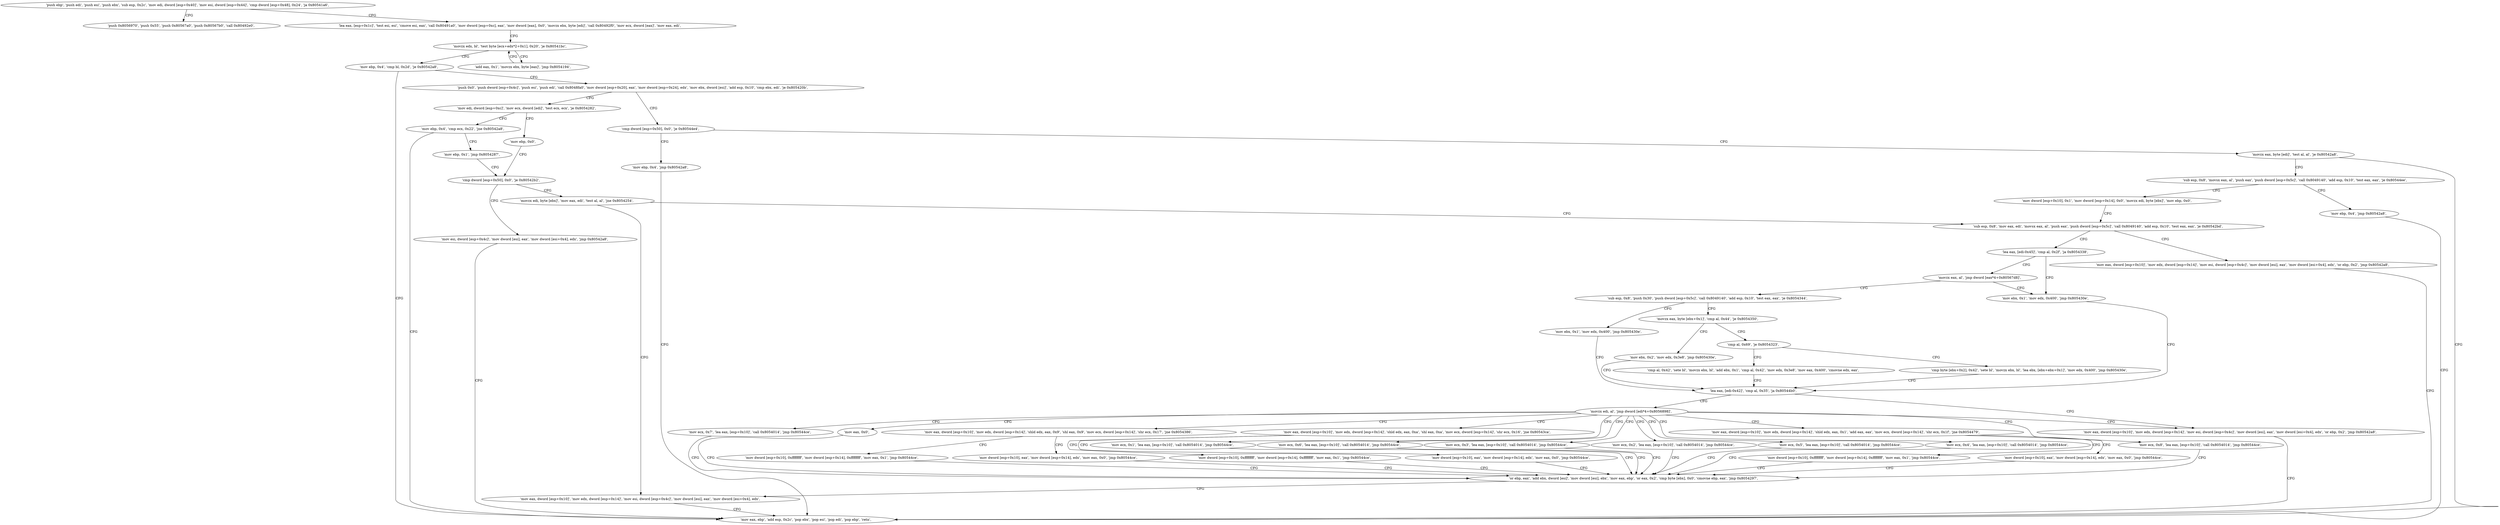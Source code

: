 digraph "func" {
"134562138" [label = "'push ebp', 'push edi', 'push esi', 'push ebx', 'sub esp, 0x2c', 'mov edi, dword [esp+0x40]', 'mov esi, dword [esp+0x44]', 'cmp dword [esp+0x48], 0x24', 'ja 0x80541a6', " ]
"134562214" [label = "'push 0x8056970', 'push 0x55', 'push 0x80567a0', 'push 0x80567b0', 'call 0x80492e0', " ]
"134562160" [label = "'lea eax, [esp+0x1c]', 'test esi, esi', 'cmove esi, eax', 'call 0x80491a0', 'mov dword [esp+0xc], eax', 'mov dword [eax], 0x0', 'movzx ebx, byte [edi]', 'call 0x80492f0', 'mov ecx, dword [eax]', 'mov eax, edi', " ]
"134562196" [label = "'movzx edx, bl', 'test byte [ecx+edx*2+0x1], 0x20', 'je 0x80541bc', " ]
"134562236" [label = "'mov ebp, 0x4', 'cmp bl, 0x2d', 'je 0x80542a8', " ]
"134562472" [label = "'mov eax, ebp', 'add esp, 0x2c', 'pop ebx', 'pop esi', 'pop edi', 'pop ebp', 'retn', " ]
"134562250" [label = "'push 0x0', 'push dword [esp+0x4c]', 'push esi', 'push edi', 'call 0x8048fa0', 'mov dword [esp+0x20], eax', 'mov dword [esp+0x24], edx', 'mov ebx, dword [esi]', 'add esp, 0x10', 'cmp ebx, edi', 'je 0x805420b', " ]
"134562206" [label = "'add eax, 0x1', 'movzx ebx, byte [eax]', 'jmp 0x8054194', " ]
"134562315" [label = "'cmp dword [esp+0x50], 0x0', 'je 0x80544e4', " ]
"134562280" [label = "'mov edi, dword [esp+0xc]', 'mov ecx, dword [edi]', 'test ecx, ecx', 'je 0x8054282', " ]
"134563044" [label = "'mov ebp, 0x4', 'jmp 0x80542a8', " ]
"134562326" [label = "'movzx eax, byte [edi]', 'test al, al', 'je 0x80542a8', " ]
"134562434" [label = "'mov ebp, 0x0', " ]
"134562294" [label = "'mov ebp, 0x4', 'cmp ecx, 0x22', 'jne 0x80542a8', " ]
"134562337" [label = "'sub esp, 0x8', 'movsx eax, al', 'push eax', 'push dword [esp+0x5c]', 'call 0x8049140', 'add esp, 0x10', 'test eax, eax', 'je 0x80544ee', " ]
"134562439" [label = "'cmp dword [esp+0x50], 0x0', 'je 0x80542b2', " ]
"134562308" [label = "'mov ebp, 0x1', 'jmp 0x8054287', " ]
"134563054" [label = "'mov ebp, 0x4', 'jmp 0x80542a8', " ]
"134562364" [label = "'mov dword [esp+0x10], 0x1', 'mov dword [esp+0x14], 0x0', 'movzx edi, byte [ebx]', 'mov ebp, 0x0', " ]
"134562482" [label = "'mov esi, dword [esp+0x4c]', 'mov dword [esi], eax', 'mov dword [esi+0x4], edx', 'jmp 0x80542a8', " ]
"134562446" [label = "'movzx edi, byte [ebx]', 'mov eax, edi', 'test al, al', 'jne 0x8054254', " ]
"134562388" [label = "'sub esp, 0x8', 'mov eax, edi', 'movsx eax, al', 'push eax', 'push dword [esp+0x5c]', 'call 0x8049140', 'add esp, 0x10', 'test eax, eax', 'je 0x80542bd', " ]
"134562455" [label = "'mov eax, dword [esp+0x10]', 'mov edx, dword [esp+0x14]', 'mov esi, dword [esp+0x4c]', 'mov dword [esi], eax', 'mov dword [esi+0x4], edx', " ]
"134562493" [label = "'mov eax, dword [esp+0x10]', 'mov edx, dword [esp+0x14]', 'mov esi, dword [esp+0x4c]', 'mov dword [esi], eax', 'mov dword [esi+0x4], edx', 'or ebp, 0x2', 'jmp 0x80542a8', " ]
"134562413" [label = "'lea eax, [edi-0x45]', 'cmp al, 0x2f', 'ja 0x8054338', " ]
"134562616" [label = "'mov ebx, 0x1', 'mov edx, 0x400', 'jmp 0x805430e', " ]
"134562424" [label = "'movzx eax, al', 'jmp dword [eax*4+0x80567d8]', " ]
"134562574" [label = "'lea eax, [edi-0x42]', 'cmp al, 0x35', 'ja 0x80544b0', " ]
"134562515" [label = "'sub esp, 0x8', 'push 0x30', 'push dword [esp+0x5c]', 'call 0x8049140', 'add esp, 0x10', 'test eax, eax', 'je 0x8054344', " ]
"134562992" [label = "'mov eax, dword [esp+0x10]', 'mov edx, dword [esp+0x14]', 'mov esi, dword [esp+0x4c]', 'mov dword [esi], eax', 'mov dword [esi+0x4], edx', 'or ebp, 0x2', 'jmp 0x80542a8', " ]
"134562585" [label = "'movzx edi, al', 'jmp dword [edi*4+0x8056898]', " ]
"134562628" [label = "'mov ebx, 0x1', 'mov edx, 0x400', 'jmp 0x805430e', " ]
"134562536" [label = "'movzx eax, byte [ebx+0x1]', 'cmp al, 0x44', 'je 0x8054350', " ]
"134562652" [label = "'mov eax, dword [esp+0x10]', 'mov edx, dword [esp+0x14]', 'shld edx, eax, 0x9', 'shl eax, 0x9', 'mov ecx, dword [esp+0x14]', 'shr ecx, 0x17', 'jne 0x8054386', " ]
"134562720" [label = "'mov eax, dword [esp+0x10]', 'mov edx, dword [esp+0x14]', 'shld edx, eax, 0xa', 'shl eax, 0xa', 'mov ecx, dword [esp+0x14]', 'shr ecx, 0x16', 'jne 0x80543ca', " ]
"134562788" [label = "'mov ecx, 0x6', 'lea eax, [esp+0x10]', 'call 0x8054014', 'jmp 0x80544ce', " ]
"134562807" [label = "'mov ecx, 0x3', 'lea eax, [esp+0x10]', 'call 0x8054014', 'jmp 0x80544ce', " ]
"134562826" [label = "'mov ecx, 0x1', 'lea eax, [esp+0x10]', 'call 0x8054014', 'jmp 0x80544ce', " ]
"134562845" [label = "'mov ecx, 0x2', 'lea eax, [esp+0x10]', 'call 0x8054014', 'jmp 0x80544ce', " ]
"134562864" [label = "'mov ecx, 0x5', 'lea eax, [esp+0x10]', 'call 0x8054014', 'jmp 0x80544ce', " ]
"134562883" [label = "'mov ecx, 0x4', 'lea eax, [esp+0x10]', 'call 0x8054014', 'jmp 0x80544ce', " ]
"134562899" [label = "'mov eax, dword [esp+0x10]', 'mov edx, dword [esp+0x14]', 'shld edx, eax, 0x1', 'add eax, eax', 'mov ecx, dword [esp+0x14]', 'shr ecx, 0x1f', 'jne 0x8054479', " ]
"134562960" [label = "'mov ecx, 0x8', 'lea eax, [esp+0x10]', 'call 0x8054014', 'jmp 0x80544ce', " ]
"134562976" [label = "'mov ecx, 0x7', 'lea eax, [esp+0x10]', 'call 0x8054014', 'jmp 0x80544ce', " ]
"134563017" [label = "'mov eax, 0x0', " ]
"134562640" [label = "'mov ebx, 0x2', 'mov edx, 0x3e8', 'jmp 0x805430e', " ]
"134562544" [label = "'cmp al, 0x69', 'je 0x8054323', " ]
"134562694" [label = "'mov dword [esp+0x10], 0xffffffff', 'mov dword [esp+0x14], 0xffffffff', 'mov eax, 0x1', 'jmp 0x80544ce', " ]
"134562676" [label = "'mov dword [esp+0x10], eax', 'mov dword [esp+0x14], edx', 'mov eax, 0x0', 'jmp 0x80544ce', " ]
"134562762" [label = "'mov dword [esp+0x10], 0xffffffff', 'mov dword [esp+0x14], 0xffffffff', 'mov eax, 0x1', 'jmp 0x80544ce', " ]
"134562744" [label = "'mov dword [esp+0x10], eax', 'mov dword [esp+0x14], edx', 'mov eax, 0x0', 'jmp 0x80544ce', " ]
"134563022" [label = "'or ebp, eax', 'add ebx, dword [esi]', 'mov dword [esi], ebx', 'mov eax, ebp', 'or eax, 0x2', 'cmp byte [ebx], 0x0', 'cmovne ebp, eax', 'jmp 0x8054297', " ]
"134562937" [label = "'mov dword [esp+0x10], 0xffffffff', 'mov dword [esp+0x14], 0xffffffff', 'mov eax, 0x1', 'jmp 0x80544ce', " ]
"134562922" [label = "'mov dword [esp+0x10], eax', 'mov dword [esp+0x14], edx', 'mov eax, 0x0', 'jmp 0x80544ce', " ]
"134562595" [label = "'cmp byte [ebx+0x2], 0x42', 'sete bl', 'movzx ebx, bl', 'lea ebx, [ebx+ebx+0x1]', 'mov edx, 0x400', 'jmp 0x805430e', " ]
"134562548" [label = "'cmp al, 0x42', 'sete bl', 'movzx ebx, bl', 'add ebx, 0x1', 'cmp al, 0x42', 'mov edx, 0x3e8', 'mov eax, 0x400', 'cmovne edx, eax', " ]
"134562138" -> "134562214" [ label = "CFG" ]
"134562138" -> "134562160" [ label = "CFG" ]
"134562160" -> "134562196" [ label = "CFG" ]
"134562196" -> "134562236" [ label = "CFG" ]
"134562196" -> "134562206" [ label = "CFG" ]
"134562236" -> "134562472" [ label = "CFG" ]
"134562236" -> "134562250" [ label = "CFG" ]
"134562250" -> "134562315" [ label = "CFG" ]
"134562250" -> "134562280" [ label = "CFG" ]
"134562206" -> "134562196" [ label = "CFG" ]
"134562315" -> "134563044" [ label = "CFG" ]
"134562315" -> "134562326" [ label = "CFG" ]
"134562280" -> "134562434" [ label = "CFG" ]
"134562280" -> "134562294" [ label = "CFG" ]
"134563044" -> "134562472" [ label = "CFG" ]
"134562326" -> "134562472" [ label = "CFG" ]
"134562326" -> "134562337" [ label = "CFG" ]
"134562434" -> "134562439" [ label = "CFG" ]
"134562294" -> "134562472" [ label = "CFG" ]
"134562294" -> "134562308" [ label = "CFG" ]
"134562337" -> "134563054" [ label = "CFG" ]
"134562337" -> "134562364" [ label = "CFG" ]
"134562439" -> "134562482" [ label = "CFG" ]
"134562439" -> "134562446" [ label = "CFG" ]
"134562308" -> "134562439" [ label = "CFG" ]
"134563054" -> "134562472" [ label = "CFG" ]
"134562364" -> "134562388" [ label = "CFG" ]
"134562482" -> "134562472" [ label = "CFG" ]
"134562446" -> "134562388" [ label = "CFG" ]
"134562446" -> "134562455" [ label = "CFG" ]
"134562388" -> "134562493" [ label = "CFG" ]
"134562388" -> "134562413" [ label = "CFG" ]
"134562455" -> "134562472" [ label = "CFG" ]
"134562493" -> "134562472" [ label = "CFG" ]
"134562413" -> "134562616" [ label = "CFG" ]
"134562413" -> "134562424" [ label = "CFG" ]
"134562616" -> "134562574" [ label = "CFG" ]
"134562424" -> "134562515" [ label = "CFG" ]
"134562424" -> "134562616" [ label = "CFG" ]
"134562574" -> "134562992" [ label = "CFG" ]
"134562574" -> "134562585" [ label = "CFG" ]
"134562515" -> "134562628" [ label = "CFG" ]
"134562515" -> "134562536" [ label = "CFG" ]
"134562992" -> "134562472" [ label = "CFG" ]
"134562585" -> "134562652" [ label = "CFG" ]
"134562585" -> "134562720" [ label = "CFG" ]
"134562585" -> "134562788" [ label = "CFG" ]
"134562585" -> "134562807" [ label = "CFG" ]
"134562585" -> "134562826" [ label = "CFG" ]
"134562585" -> "134562845" [ label = "CFG" ]
"134562585" -> "134562864" [ label = "CFG" ]
"134562585" -> "134562883" [ label = "CFG" ]
"134562585" -> "134562899" [ label = "CFG" ]
"134562585" -> "134562960" [ label = "CFG" ]
"134562585" -> "134562976" [ label = "CFG" ]
"134562585" -> "134562992" [ label = "CFG" ]
"134562585" -> "134563017" [ label = "CFG" ]
"134562628" -> "134562574" [ label = "CFG" ]
"134562536" -> "134562640" [ label = "CFG" ]
"134562536" -> "134562544" [ label = "CFG" ]
"134562652" -> "134562694" [ label = "CFG" ]
"134562652" -> "134562676" [ label = "CFG" ]
"134562720" -> "134562762" [ label = "CFG" ]
"134562720" -> "134562744" [ label = "CFG" ]
"134562788" -> "134563022" [ label = "CFG" ]
"134562807" -> "134563022" [ label = "CFG" ]
"134562826" -> "134563022" [ label = "CFG" ]
"134562845" -> "134563022" [ label = "CFG" ]
"134562864" -> "134563022" [ label = "CFG" ]
"134562883" -> "134563022" [ label = "CFG" ]
"134562899" -> "134562937" [ label = "CFG" ]
"134562899" -> "134562922" [ label = "CFG" ]
"134562960" -> "134563022" [ label = "CFG" ]
"134562976" -> "134563022" [ label = "CFG" ]
"134563017" -> "134563022" [ label = "CFG" ]
"134562640" -> "134562574" [ label = "CFG" ]
"134562544" -> "134562595" [ label = "CFG" ]
"134562544" -> "134562548" [ label = "CFG" ]
"134562694" -> "134563022" [ label = "CFG" ]
"134562676" -> "134563022" [ label = "CFG" ]
"134562762" -> "134563022" [ label = "CFG" ]
"134562744" -> "134563022" [ label = "CFG" ]
"134563022" -> "134562455" [ label = "CFG" ]
"134562937" -> "134563022" [ label = "CFG" ]
"134562922" -> "134563022" [ label = "CFG" ]
"134562595" -> "134562574" [ label = "CFG" ]
"134562548" -> "134562574" [ label = "CFG" ]
}
